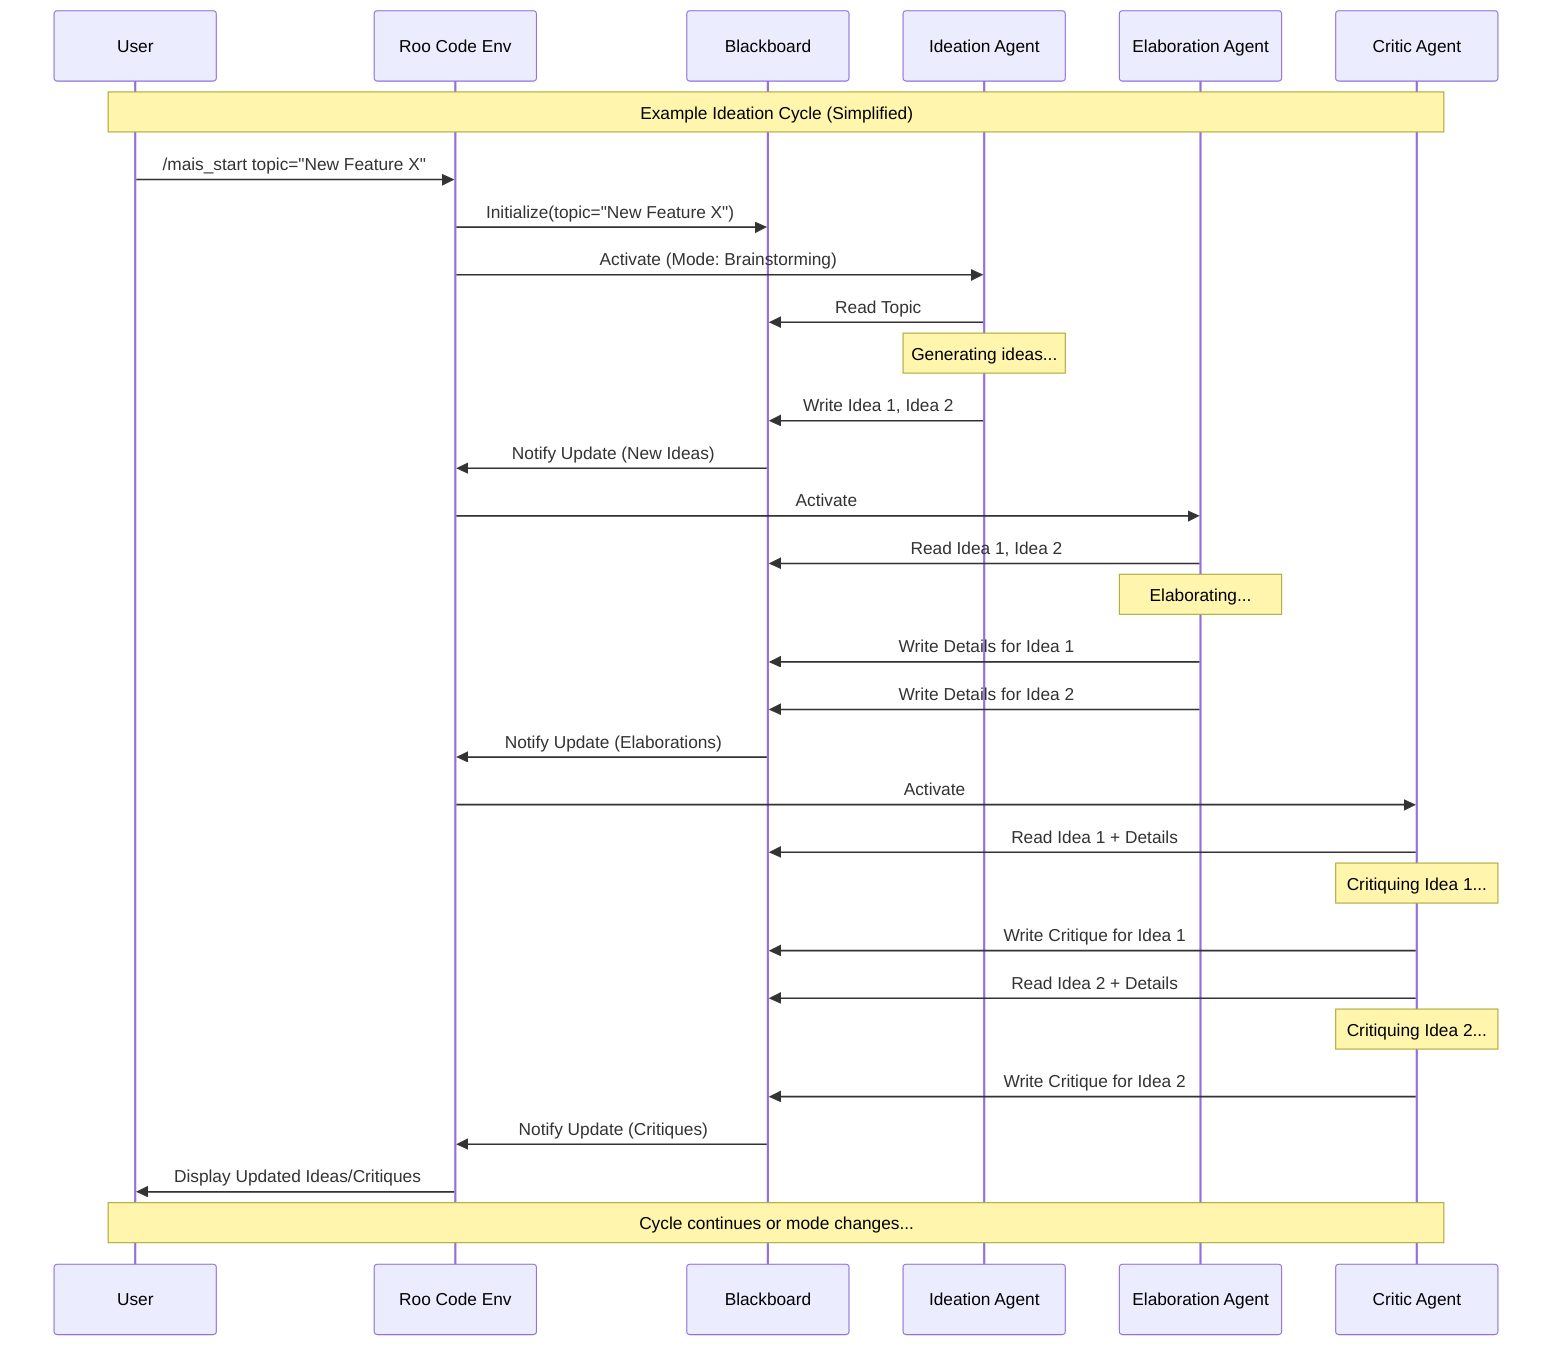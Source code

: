 sequenceDiagram
    participant User
    participant RooCode as Roo Code Env
    participant Blackboard
    participant IdeationAgent as Ideation Agent
    participant ElaborationAgent as Elaboration Agent
    participant CriticAgent as Critic Agent

    Note over User, CriticAgent: Example Ideation Cycle (Simplified)

    User->>RooCode: /mais_start topic="New Feature X"
    RooCode->>Blackboard: Initialize(topic="New Feature X")
    RooCode->>IdeationAgent: Activate (Mode: Brainstorming)

    IdeationAgent->>Blackboard: Read Topic
    Note over IdeationAgent: Generating ideas...
    IdeationAgent->>Blackboard: Write Idea 1, Idea 2

    Blackboard->>RooCode: Notify Update (New Ideas)
    RooCode->>ElaborationAgent: Activate

    ElaborationAgent->>Blackboard: Read Idea 1, Idea 2
    Note over ElaborationAgent: Elaborating...
    ElaborationAgent->>Blackboard: Write Details for Idea 1
    ElaborationAgent->>Blackboard: Write Details for Idea 2

    Blackboard->>RooCode: Notify Update (Elaborations)
    RooCode->>CriticAgent: Activate

    CriticAgent->>Blackboard: Read Idea 1 + Details
    Note over CriticAgent: Critiquing Idea 1...
    CriticAgent->>Blackboard: Write Critique for Idea 1

    CriticAgent->>Blackboard: Read Idea 2 + Details
    Note over CriticAgent: Critiquing Idea 2...
    CriticAgent->>Blackboard: Write Critique for Idea 2

    Blackboard->>RooCode: Notify Update (Critiques)
    RooCode->>User: Display Updated Ideas/Critiques

    Note over User, CriticAgent: Cycle continues or mode changes...